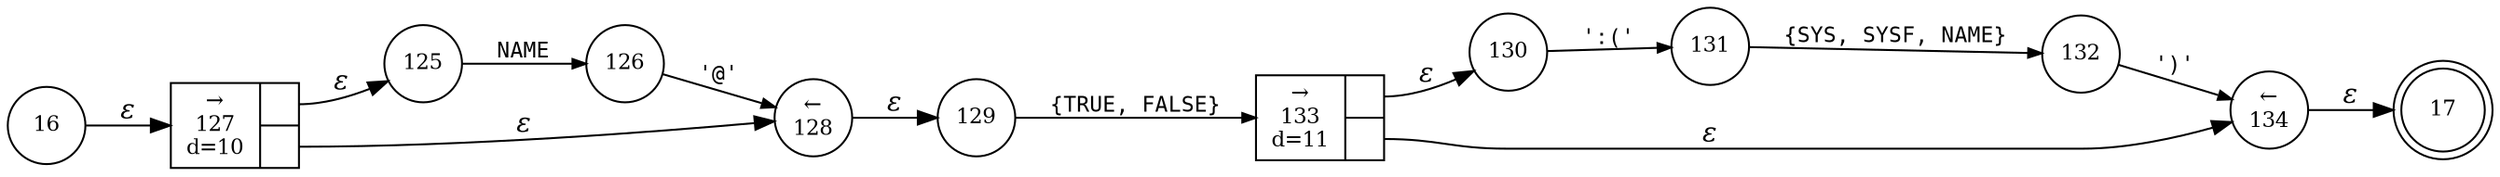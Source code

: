 digraph ATN {
rankdir=LR;
s17[fontsize=11, label="17", shape=doublecircle, fixedsize=true, width=.6];
s16[fontsize=11,label="16", shape=circle, fixedsize=true, width=.55, peripheries=1];
s128[fontsize=11,label="&larr;\n128", shape=circle, fixedsize=true, width=.55, peripheries=1];
s129[fontsize=11,label="129", shape=circle, fixedsize=true, width=.55, peripheries=1];
s130[fontsize=11,label="130", shape=circle, fixedsize=true, width=.55, peripheries=1];
s131[fontsize=11,label="131", shape=circle, fixedsize=true, width=.55, peripheries=1];
s132[fontsize=11,label="132", shape=circle, fixedsize=true, width=.55, peripheries=1];
s133[fontsize=11,label="{&rarr;\n133\nd=11|{<p0>|<p1>}}", shape=record, fixedsize=false, peripheries=1];
s134[fontsize=11,label="&larr;\n134", shape=circle, fixedsize=true, width=.55, peripheries=1];
s125[fontsize=11,label="125", shape=circle, fixedsize=true, width=.55, peripheries=1];
s126[fontsize=11,label="126", shape=circle, fixedsize=true, width=.55, peripheries=1];
s127[fontsize=11,label="{&rarr;\n127\nd=10|{<p0>|<p1>}}", shape=record, fixedsize=false, peripheries=1];
s16 -> s127 [fontname="Times-Italic", label="&epsilon;"];
s127:p0 -> s125 [fontname="Times-Italic", label="&epsilon;"];
s127:p1 -> s128 [fontname="Times-Italic", label="&epsilon;"];
s125 -> s126 [fontsize=11, fontname="Courier", arrowsize=.7, label = "NAME", arrowhead = normal];
s128 -> s129 [fontname="Times-Italic", label="&epsilon;"];
s126 -> s128 [fontsize=11, fontname="Courier", arrowsize=.7, label = "'@'", arrowhead = normal];
s129 -> s133 [fontsize=11, fontname="Courier", arrowsize=.7, label = "{TRUE, FALSE}", arrowhead = normal];
s133:p0 -> s130 [fontname="Times-Italic", label="&epsilon;"];
s133:p1 -> s134 [fontname="Times-Italic", label="&epsilon;"];
s130 -> s131 [fontsize=11, fontname="Courier", arrowsize=.7, label = "':('", arrowhead = normal];
s134 -> s17 [fontname="Times-Italic", label="&epsilon;"];
s131 -> s132 [fontsize=11, fontname="Courier", arrowsize=.7, label = "{SYS, SYSF, NAME}", arrowhead = normal];
s132 -> s134 [fontsize=11, fontname="Courier", arrowsize=.7, label = "')'", arrowhead = normal];
}